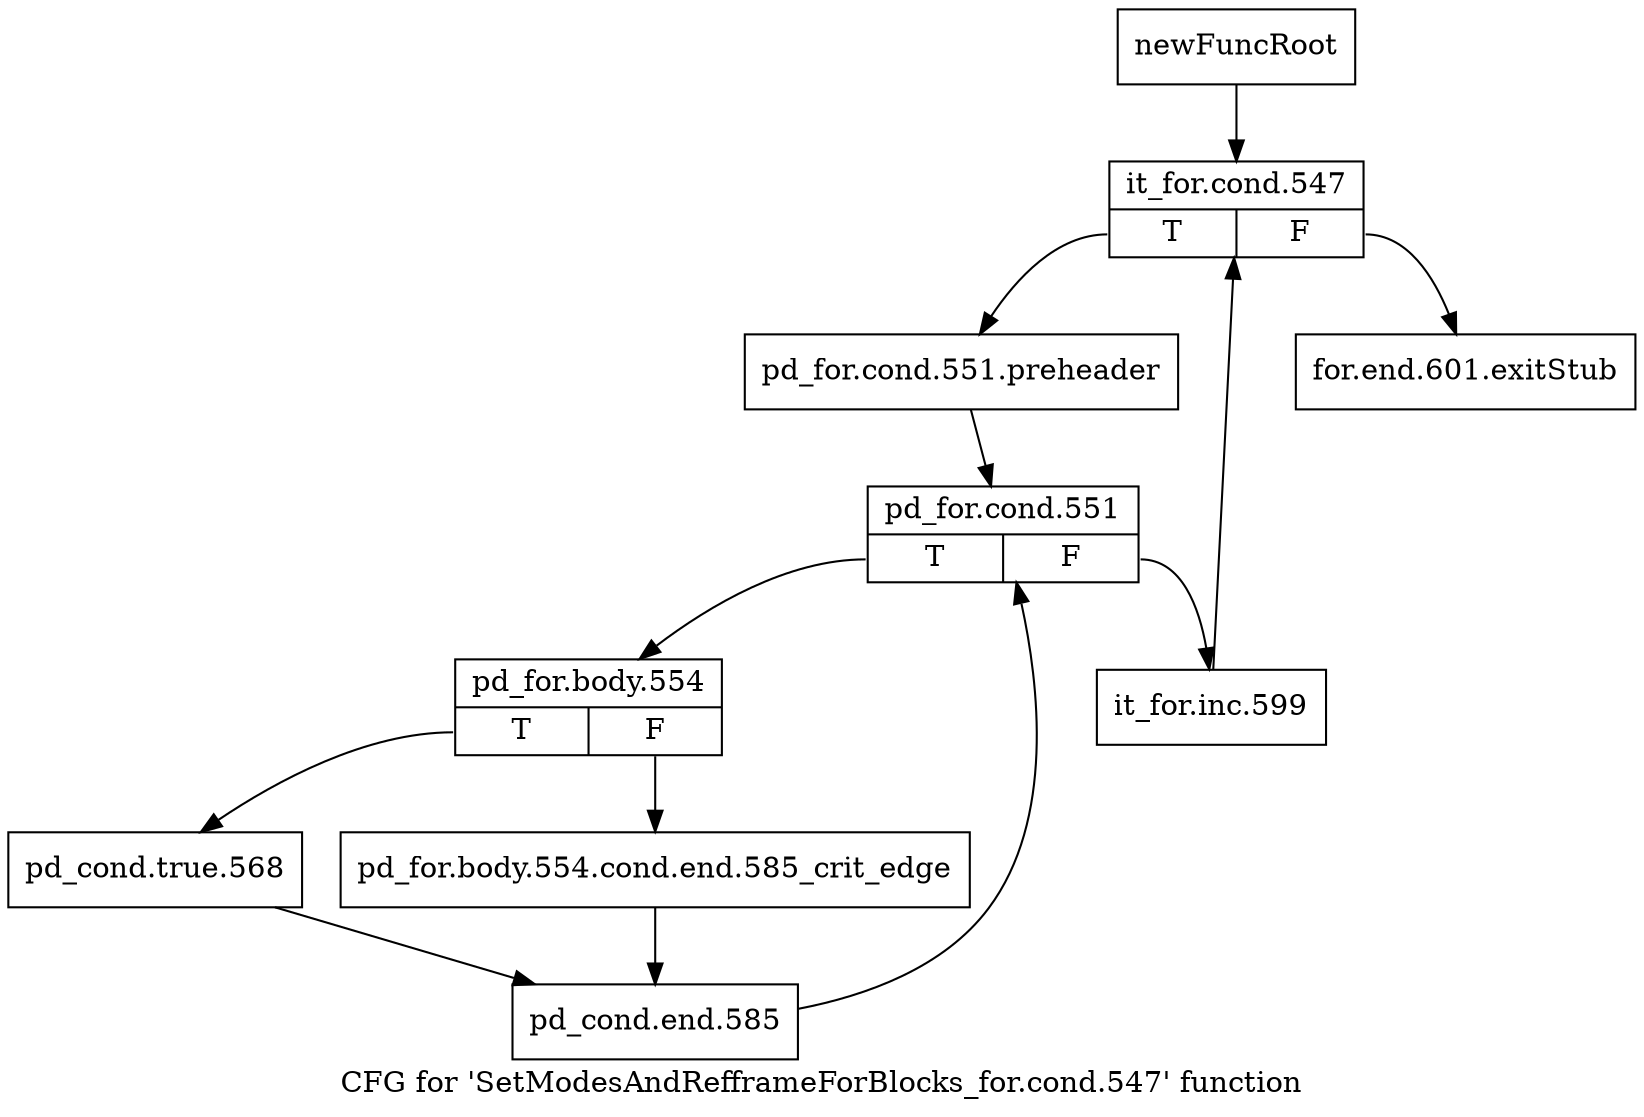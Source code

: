 digraph "CFG for 'SetModesAndRefframeForBlocks_for.cond.547' function" {
	label="CFG for 'SetModesAndRefframeForBlocks_for.cond.547' function";

	Node0x2b7f4f0 [shape=record,label="{newFuncRoot}"];
	Node0x2b7f4f0 -> Node0x2b7f590;
	Node0x2b7f540 [shape=record,label="{for.end.601.exitStub}"];
	Node0x2b7f590 [shape=record,label="{it_for.cond.547|{<s0>T|<s1>F}}"];
	Node0x2b7f590:s0 -> Node0x2b7f5e0;
	Node0x2b7f590:s1 -> Node0x2b7f540;
	Node0x2b7f5e0 [shape=record,label="{pd_for.cond.551.preheader}"];
	Node0x2b7f5e0 -> Node0x2b7f630;
	Node0x2b7f630 [shape=record,label="{pd_for.cond.551|{<s0>T|<s1>F}}"];
	Node0x2b7f630:s0 -> Node0x2b7ff40;
	Node0x2b7f630:s1 -> Node0x2b7fef0;
	Node0x2b7fef0 [shape=record,label="{it_for.inc.599}"];
	Node0x2b7fef0 -> Node0x2b7f590;
	Node0x2b7ff40 [shape=record,label="{pd_for.body.554|{<s0>T|<s1>F}}"];
	Node0x2b7ff40:s0 -> Node0x2b7ffe0;
	Node0x2b7ff40:s1 -> Node0x2b7ff90;
	Node0x2b7ff90 [shape=record,label="{pd_for.body.554.cond.end.585_crit_edge}"];
	Node0x2b7ff90 -> Node0x2b80030;
	Node0x2b7ffe0 [shape=record,label="{pd_cond.true.568}"];
	Node0x2b7ffe0 -> Node0x2b80030;
	Node0x2b80030 [shape=record,label="{pd_cond.end.585}"];
	Node0x2b80030 -> Node0x2b7f630;
}
